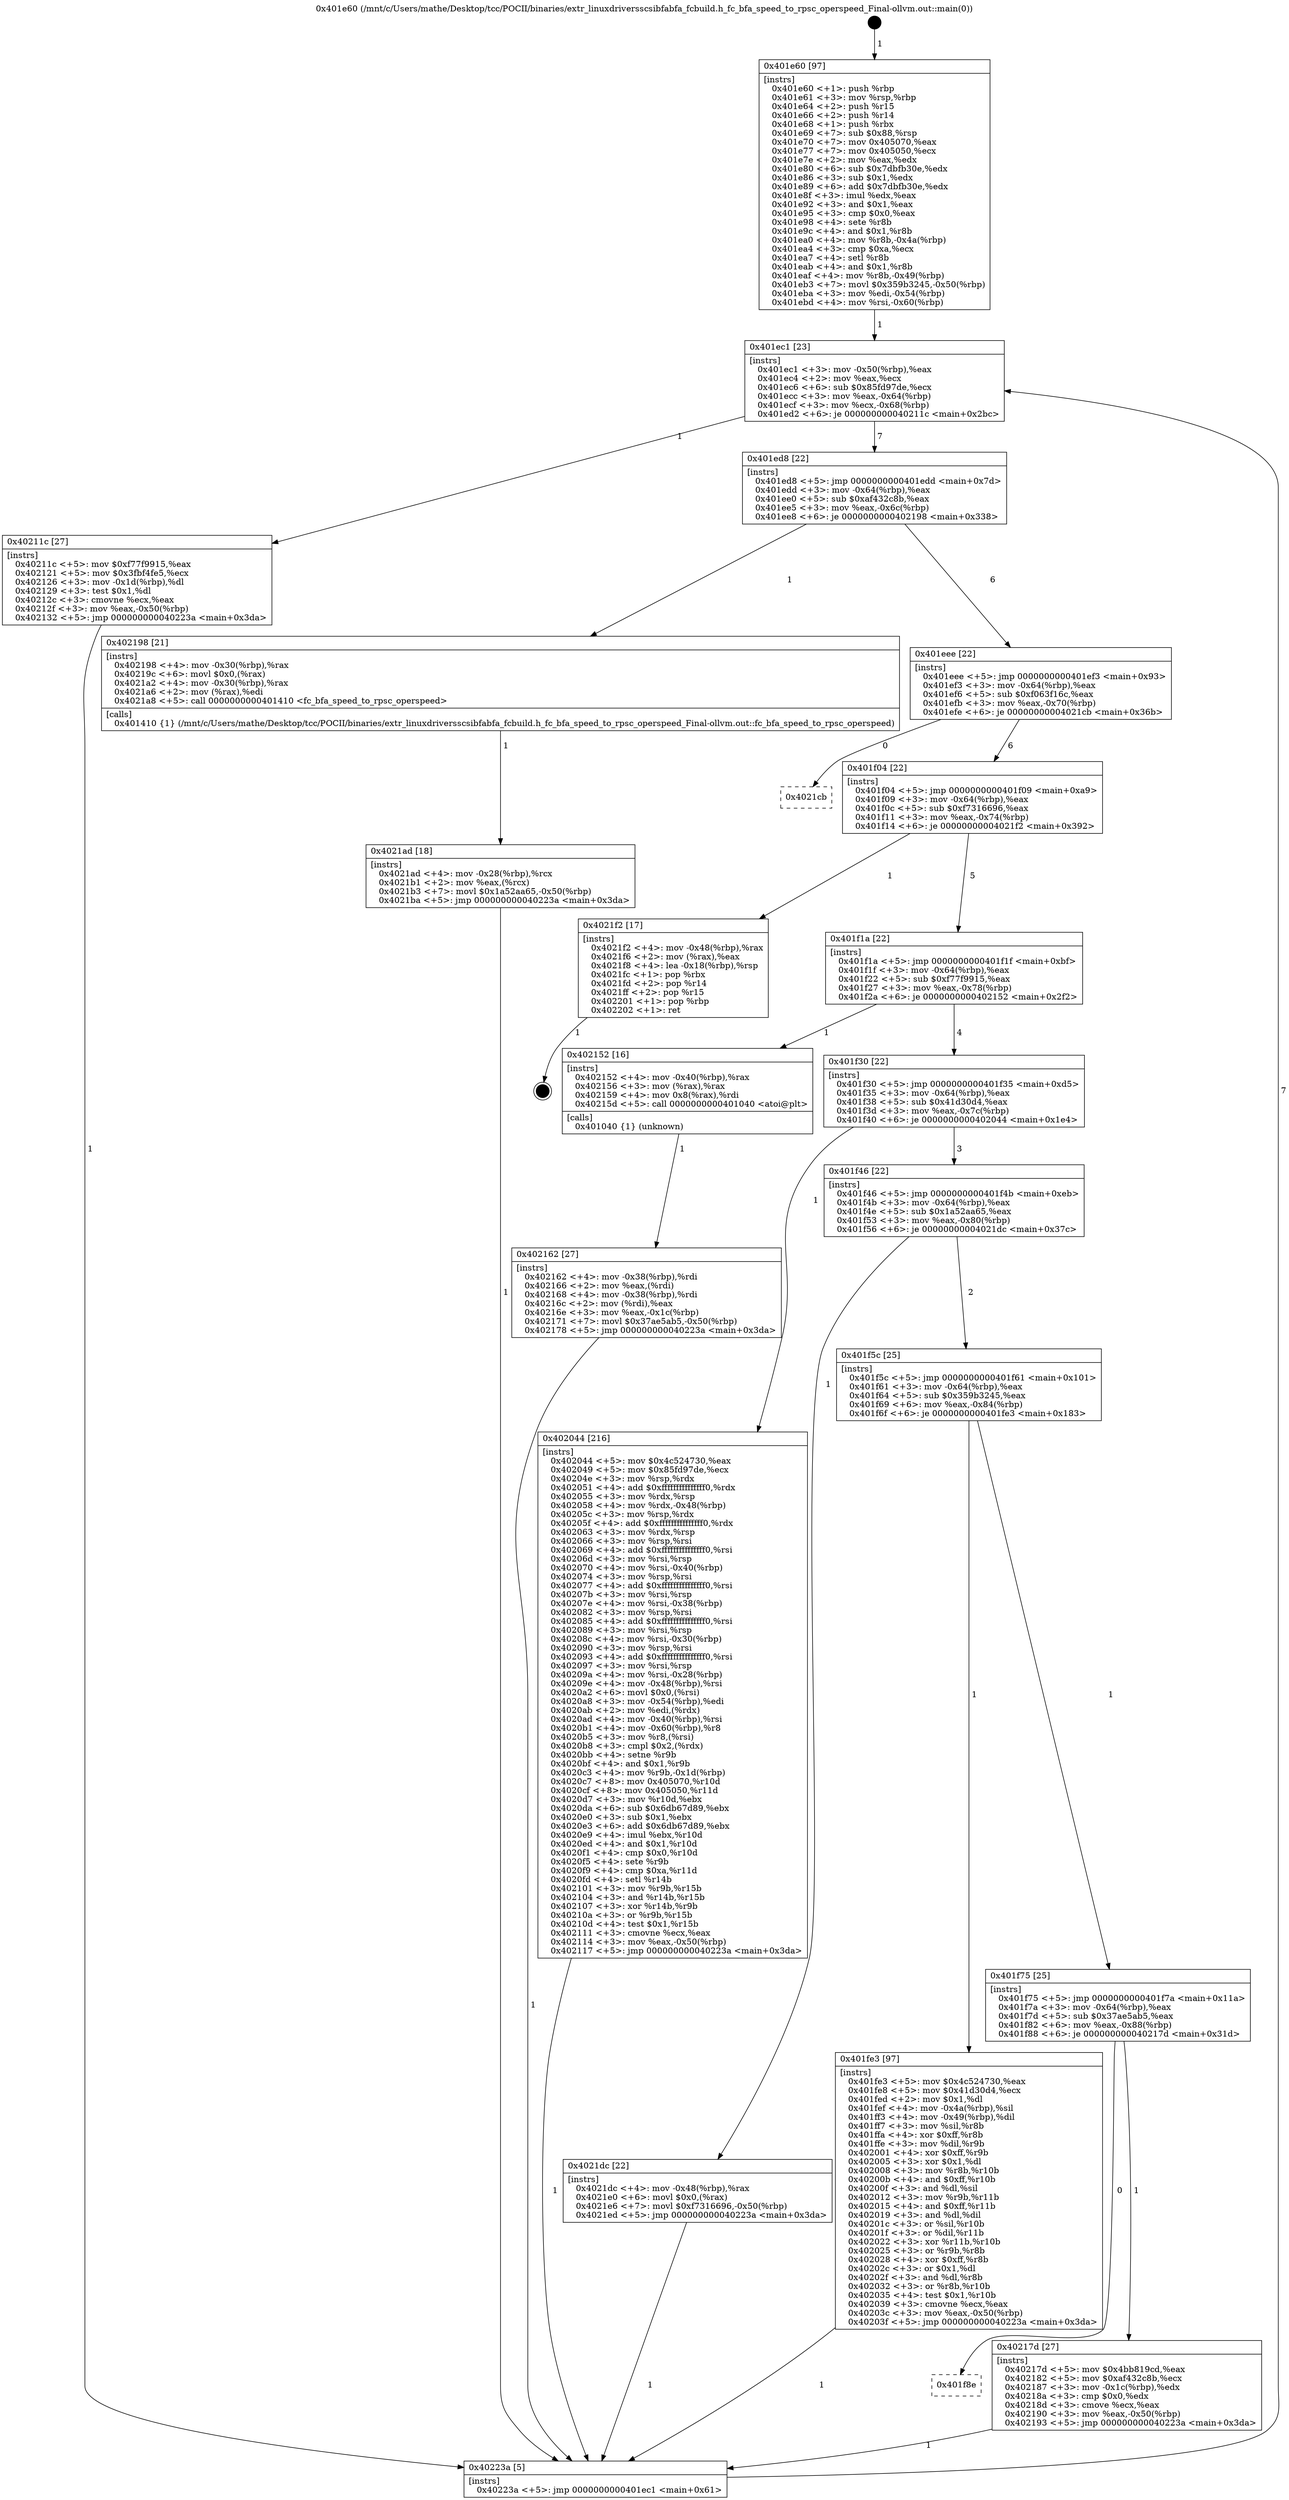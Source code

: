 digraph "0x401e60" {
  label = "0x401e60 (/mnt/c/Users/mathe/Desktop/tcc/POCII/binaries/extr_linuxdriversscsibfabfa_fcbuild.h_fc_bfa_speed_to_rpsc_operspeed_Final-ollvm.out::main(0))"
  labelloc = "t"
  node[shape=record]

  Entry [label="",width=0.3,height=0.3,shape=circle,fillcolor=black,style=filled]
  "0x401ec1" [label="{
     0x401ec1 [23]\l
     | [instrs]\l
     &nbsp;&nbsp;0x401ec1 \<+3\>: mov -0x50(%rbp),%eax\l
     &nbsp;&nbsp;0x401ec4 \<+2\>: mov %eax,%ecx\l
     &nbsp;&nbsp;0x401ec6 \<+6\>: sub $0x85fd97de,%ecx\l
     &nbsp;&nbsp;0x401ecc \<+3\>: mov %eax,-0x64(%rbp)\l
     &nbsp;&nbsp;0x401ecf \<+3\>: mov %ecx,-0x68(%rbp)\l
     &nbsp;&nbsp;0x401ed2 \<+6\>: je 000000000040211c \<main+0x2bc\>\l
  }"]
  "0x40211c" [label="{
     0x40211c [27]\l
     | [instrs]\l
     &nbsp;&nbsp;0x40211c \<+5\>: mov $0xf77f9915,%eax\l
     &nbsp;&nbsp;0x402121 \<+5\>: mov $0x3fbf4fe5,%ecx\l
     &nbsp;&nbsp;0x402126 \<+3\>: mov -0x1d(%rbp),%dl\l
     &nbsp;&nbsp;0x402129 \<+3\>: test $0x1,%dl\l
     &nbsp;&nbsp;0x40212c \<+3\>: cmovne %ecx,%eax\l
     &nbsp;&nbsp;0x40212f \<+3\>: mov %eax,-0x50(%rbp)\l
     &nbsp;&nbsp;0x402132 \<+5\>: jmp 000000000040223a \<main+0x3da\>\l
  }"]
  "0x401ed8" [label="{
     0x401ed8 [22]\l
     | [instrs]\l
     &nbsp;&nbsp;0x401ed8 \<+5\>: jmp 0000000000401edd \<main+0x7d\>\l
     &nbsp;&nbsp;0x401edd \<+3\>: mov -0x64(%rbp),%eax\l
     &nbsp;&nbsp;0x401ee0 \<+5\>: sub $0xaf432c8b,%eax\l
     &nbsp;&nbsp;0x401ee5 \<+3\>: mov %eax,-0x6c(%rbp)\l
     &nbsp;&nbsp;0x401ee8 \<+6\>: je 0000000000402198 \<main+0x338\>\l
  }"]
  Exit [label="",width=0.3,height=0.3,shape=circle,fillcolor=black,style=filled,peripheries=2]
  "0x402198" [label="{
     0x402198 [21]\l
     | [instrs]\l
     &nbsp;&nbsp;0x402198 \<+4\>: mov -0x30(%rbp),%rax\l
     &nbsp;&nbsp;0x40219c \<+6\>: movl $0x0,(%rax)\l
     &nbsp;&nbsp;0x4021a2 \<+4\>: mov -0x30(%rbp),%rax\l
     &nbsp;&nbsp;0x4021a6 \<+2\>: mov (%rax),%edi\l
     &nbsp;&nbsp;0x4021a8 \<+5\>: call 0000000000401410 \<fc_bfa_speed_to_rpsc_operspeed\>\l
     | [calls]\l
     &nbsp;&nbsp;0x401410 \{1\} (/mnt/c/Users/mathe/Desktop/tcc/POCII/binaries/extr_linuxdriversscsibfabfa_fcbuild.h_fc_bfa_speed_to_rpsc_operspeed_Final-ollvm.out::fc_bfa_speed_to_rpsc_operspeed)\l
  }"]
  "0x401eee" [label="{
     0x401eee [22]\l
     | [instrs]\l
     &nbsp;&nbsp;0x401eee \<+5\>: jmp 0000000000401ef3 \<main+0x93\>\l
     &nbsp;&nbsp;0x401ef3 \<+3\>: mov -0x64(%rbp),%eax\l
     &nbsp;&nbsp;0x401ef6 \<+5\>: sub $0xf063f16c,%eax\l
     &nbsp;&nbsp;0x401efb \<+3\>: mov %eax,-0x70(%rbp)\l
     &nbsp;&nbsp;0x401efe \<+6\>: je 00000000004021cb \<main+0x36b\>\l
  }"]
  "0x4021ad" [label="{
     0x4021ad [18]\l
     | [instrs]\l
     &nbsp;&nbsp;0x4021ad \<+4\>: mov -0x28(%rbp),%rcx\l
     &nbsp;&nbsp;0x4021b1 \<+2\>: mov %eax,(%rcx)\l
     &nbsp;&nbsp;0x4021b3 \<+7\>: movl $0x1a52aa65,-0x50(%rbp)\l
     &nbsp;&nbsp;0x4021ba \<+5\>: jmp 000000000040223a \<main+0x3da\>\l
  }"]
  "0x4021cb" [label="{
     0x4021cb\l
  }", style=dashed]
  "0x401f04" [label="{
     0x401f04 [22]\l
     | [instrs]\l
     &nbsp;&nbsp;0x401f04 \<+5\>: jmp 0000000000401f09 \<main+0xa9\>\l
     &nbsp;&nbsp;0x401f09 \<+3\>: mov -0x64(%rbp),%eax\l
     &nbsp;&nbsp;0x401f0c \<+5\>: sub $0xf7316696,%eax\l
     &nbsp;&nbsp;0x401f11 \<+3\>: mov %eax,-0x74(%rbp)\l
     &nbsp;&nbsp;0x401f14 \<+6\>: je 00000000004021f2 \<main+0x392\>\l
  }"]
  "0x401f8e" [label="{
     0x401f8e\l
  }", style=dashed]
  "0x4021f2" [label="{
     0x4021f2 [17]\l
     | [instrs]\l
     &nbsp;&nbsp;0x4021f2 \<+4\>: mov -0x48(%rbp),%rax\l
     &nbsp;&nbsp;0x4021f6 \<+2\>: mov (%rax),%eax\l
     &nbsp;&nbsp;0x4021f8 \<+4\>: lea -0x18(%rbp),%rsp\l
     &nbsp;&nbsp;0x4021fc \<+1\>: pop %rbx\l
     &nbsp;&nbsp;0x4021fd \<+2\>: pop %r14\l
     &nbsp;&nbsp;0x4021ff \<+2\>: pop %r15\l
     &nbsp;&nbsp;0x402201 \<+1\>: pop %rbp\l
     &nbsp;&nbsp;0x402202 \<+1\>: ret\l
  }"]
  "0x401f1a" [label="{
     0x401f1a [22]\l
     | [instrs]\l
     &nbsp;&nbsp;0x401f1a \<+5\>: jmp 0000000000401f1f \<main+0xbf\>\l
     &nbsp;&nbsp;0x401f1f \<+3\>: mov -0x64(%rbp),%eax\l
     &nbsp;&nbsp;0x401f22 \<+5\>: sub $0xf77f9915,%eax\l
     &nbsp;&nbsp;0x401f27 \<+3\>: mov %eax,-0x78(%rbp)\l
     &nbsp;&nbsp;0x401f2a \<+6\>: je 0000000000402152 \<main+0x2f2\>\l
  }"]
  "0x40217d" [label="{
     0x40217d [27]\l
     | [instrs]\l
     &nbsp;&nbsp;0x40217d \<+5\>: mov $0x4bb819cd,%eax\l
     &nbsp;&nbsp;0x402182 \<+5\>: mov $0xaf432c8b,%ecx\l
     &nbsp;&nbsp;0x402187 \<+3\>: mov -0x1c(%rbp),%edx\l
     &nbsp;&nbsp;0x40218a \<+3\>: cmp $0x0,%edx\l
     &nbsp;&nbsp;0x40218d \<+3\>: cmove %ecx,%eax\l
     &nbsp;&nbsp;0x402190 \<+3\>: mov %eax,-0x50(%rbp)\l
     &nbsp;&nbsp;0x402193 \<+5\>: jmp 000000000040223a \<main+0x3da\>\l
  }"]
  "0x402152" [label="{
     0x402152 [16]\l
     | [instrs]\l
     &nbsp;&nbsp;0x402152 \<+4\>: mov -0x40(%rbp),%rax\l
     &nbsp;&nbsp;0x402156 \<+3\>: mov (%rax),%rax\l
     &nbsp;&nbsp;0x402159 \<+4\>: mov 0x8(%rax),%rdi\l
     &nbsp;&nbsp;0x40215d \<+5\>: call 0000000000401040 \<atoi@plt\>\l
     | [calls]\l
     &nbsp;&nbsp;0x401040 \{1\} (unknown)\l
  }"]
  "0x401f30" [label="{
     0x401f30 [22]\l
     | [instrs]\l
     &nbsp;&nbsp;0x401f30 \<+5\>: jmp 0000000000401f35 \<main+0xd5\>\l
     &nbsp;&nbsp;0x401f35 \<+3\>: mov -0x64(%rbp),%eax\l
     &nbsp;&nbsp;0x401f38 \<+5\>: sub $0x41d30d4,%eax\l
     &nbsp;&nbsp;0x401f3d \<+3\>: mov %eax,-0x7c(%rbp)\l
     &nbsp;&nbsp;0x401f40 \<+6\>: je 0000000000402044 \<main+0x1e4\>\l
  }"]
  "0x402162" [label="{
     0x402162 [27]\l
     | [instrs]\l
     &nbsp;&nbsp;0x402162 \<+4\>: mov -0x38(%rbp),%rdi\l
     &nbsp;&nbsp;0x402166 \<+2\>: mov %eax,(%rdi)\l
     &nbsp;&nbsp;0x402168 \<+4\>: mov -0x38(%rbp),%rdi\l
     &nbsp;&nbsp;0x40216c \<+2\>: mov (%rdi),%eax\l
     &nbsp;&nbsp;0x40216e \<+3\>: mov %eax,-0x1c(%rbp)\l
     &nbsp;&nbsp;0x402171 \<+7\>: movl $0x37ae5ab5,-0x50(%rbp)\l
     &nbsp;&nbsp;0x402178 \<+5\>: jmp 000000000040223a \<main+0x3da\>\l
  }"]
  "0x402044" [label="{
     0x402044 [216]\l
     | [instrs]\l
     &nbsp;&nbsp;0x402044 \<+5\>: mov $0x4c524730,%eax\l
     &nbsp;&nbsp;0x402049 \<+5\>: mov $0x85fd97de,%ecx\l
     &nbsp;&nbsp;0x40204e \<+3\>: mov %rsp,%rdx\l
     &nbsp;&nbsp;0x402051 \<+4\>: add $0xfffffffffffffff0,%rdx\l
     &nbsp;&nbsp;0x402055 \<+3\>: mov %rdx,%rsp\l
     &nbsp;&nbsp;0x402058 \<+4\>: mov %rdx,-0x48(%rbp)\l
     &nbsp;&nbsp;0x40205c \<+3\>: mov %rsp,%rdx\l
     &nbsp;&nbsp;0x40205f \<+4\>: add $0xfffffffffffffff0,%rdx\l
     &nbsp;&nbsp;0x402063 \<+3\>: mov %rdx,%rsp\l
     &nbsp;&nbsp;0x402066 \<+3\>: mov %rsp,%rsi\l
     &nbsp;&nbsp;0x402069 \<+4\>: add $0xfffffffffffffff0,%rsi\l
     &nbsp;&nbsp;0x40206d \<+3\>: mov %rsi,%rsp\l
     &nbsp;&nbsp;0x402070 \<+4\>: mov %rsi,-0x40(%rbp)\l
     &nbsp;&nbsp;0x402074 \<+3\>: mov %rsp,%rsi\l
     &nbsp;&nbsp;0x402077 \<+4\>: add $0xfffffffffffffff0,%rsi\l
     &nbsp;&nbsp;0x40207b \<+3\>: mov %rsi,%rsp\l
     &nbsp;&nbsp;0x40207e \<+4\>: mov %rsi,-0x38(%rbp)\l
     &nbsp;&nbsp;0x402082 \<+3\>: mov %rsp,%rsi\l
     &nbsp;&nbsp;0x402085 \<+4\>: add $0xfffffffffffffff0,%rsi\l
     &nbsp;&nbsp;0x402089 \<+3\>: mov %rsi,%rsp\l
     &nbsp;&nbsp;0x40208c \<+4\>: mov %rsi,-0x30(%rbp)\l
     &nbsp;&nbsp;0x402090 \<+3\>: mov %rsp,%rsi\l
     &nbsp;&nbsp;0x402093 \<+4\>: add $0xfffffffffffffff0,%rsi\l
     &nbsp;&nbsp;0x402097 \<+3\>: mov %rsi,%rsp\l
     &nbsp;&nbsp;0x40209a \<+4\>: mov %rsi,-0x28(%rbp)\l
     &nbsp;&nbsp;0x40209e \<+4\>: mov -0x48(%rbp),%rsi\l
     &nbsp;&nbsp;0x4020a2 \<+6\>: movl $0x0,(%rsi)\l
     &nbsp;&nbsp;0x4020a8 \<+3\>: mov -0x54(%rbp),%edi\l
     &nbsp;&nbsp;0x4020ab \<+2\>: mov %edi,(%rdx)\l
     &nbsp;&nbsp;0x4020ad \<+4\>: mov -0x40(%rbp),%rsi\l
     &nbsp;&nbsp;0x4020b1 \<+4\>: mov -0x60(%rbp),%r8\l
     &nbsp;&nbsp;0x4020b5 \<+3\>: mov %r8,(%rsi)\l
     &nbsp;&nbsp;0x4020b8 \<+3\>: cmpl $0x2,(%rdx)\l
     &nbsp;&nbsp;0x4020bb \<+4\>: setne %r9b\l
     &nbsp;&nbsp;0x4020bf \<+4\>: and $0x1,%r9b\l
     &nbsp;&nbsp;0x4020c3 \<+4\>: mov %r9b,-0x1d(%rbp)\l
     &nbsp;&nbsp;0x4020c7 \<+8\>: mov 0x405070,%r10d\l
     &nbsp;&nbsp;0x4020cf \<+8\>: mov 0x405050,%r11d\l
     &nbsp;&nbsp;0x4020d7 \<+3\>: mov %r10d,%ebx\l
     &nbsp;&nbsp;0x4020da \<+6\>: sub $0x6db67d89,%ebx\l
     &nbsp;&nbsp;0x4020e0 \<+3\>: sub $0x1,%ebx\l
     &nbsp;&nbsp;0x4020e3 \<+6\>: add $0x6db67d89,%ebx\l
     &nbsp;&nbsp;0x4020e9 \<+4\>: imul %ebx,%r10d\l
     &nbsp;&nbsp;0x4020ed \<+4\>: and $0x1,%r10d\l
     &nbsp;&nbsp;0x4020f1 \<+4\>: cmp $0x0,%r10d\l
     &nbsp;&nbsp;0x4020f5 \<+4\>: sete %r9b\l
     &nbsp;&nbsp;0x4020f9 \<+4\>: cmp $0xa,%r11d\l
     &nbsp;&nbsp;0x4020fd \<+4\>: setl %r14b\l
     &nbsp;&nbsp;0x402101 \<+3\>: mov %r9b,%r15b\l
     &nbsp;&nbsp;0x402104 \<+3\>: and %r14b,%r15b\l
     &nbsp;&nbsp;0x402107 \<+3\>: xor %r14b,%r9b\l
     &nbsp;&nbsp;0x40210a \<+3\>: or %r9b,%r15b\l
     &nbsp;&nbsp;0x40210d \<+4\>: test $0x1,%r15b\l
     &nbsp;&nbsp;0x402111 \<+3\>: cmovne %ecx,%eax\l
     &nbsp;&nbsp;0x402114 \<+3\>: mov %eax,-0x50(%rbp)\l
     &nbsp;&nbsp;0x402117 \<+5\>: jmp 000000000040223a \<main+0x3da\>\l
  }"]
  "0x401f46" [label="{
     0x401f46 [22]\l
     | [instrs]\l
     &nbsp;&nbsp;0x401f46 \<+5\>: jmp 0000000000401f4b \<main+0xeb\>\l
     &nbsp;&nbsp;0x401f4b \<+3\>: mov -0x64(%rbp),%eax\l
     &nbsp;&nbsp;0x401f4e \<+5\>: sub $0x1a52aa65,%eax\l
     &nbsp;&nbsp;0x401f53 \<+3\>: mov %eax,-0x80(%rbp)\l
     &nbsp;&nbsp;0x401f56 \<+6\>: je 00000000004021dc \<main+0x37c\>\l
  }"]
  "0x401e60" [label="{
     0x401e60 [97]\l
     | [instrs]\l
     &nbsp;&nbsp;0x401e60 \<+1\>: push %rbp\l
     &nbsp;&nbsp;0x401e61 \<+3\>: mov %rsp,%rbp\l
     &nbsp;&nbsp;0x401e64 \<+2\>: push %r15\l
     &nbsp;&nbsp;0x401e66 \<+2\>: push %r14\l
     &nbsp;&nbsp;0x401e68 \<+1\>: push %rbx\l
     &nbsp;&nbsp;0x401e69 \<+7\>: sub $0x88,%rsp\l
     &nbsp;&nbsp;0x401e70 \<+7\>: mov 0x405070,%eax\l
     &nbsp;&nbsp;0x401e77 \<+7\>: mov 0x405050,%ecx\l
     &nbsp;&nbsp;0x401e7e \<+2\>: mov %eax,%edx\l
     &nbsp;&nbsp;0x401e80 \<+6\>: sub $0x7dbfb30e,%edx\l
     &nbsp;&nbsp;0x401e86 \<+3\>: sub $0x1,%edx\l
     &nbsp;&nbsp;0x401e89 \<+6\>: add $0x7dbfb30e,%edx\l
     &nbsp;&nbsp;0x401e8f \<+3\>: imul %edx,%eax\l
     &nbsp;&nbsp;0x401e92 \<+3\>: and $0x1,%eax\l
     &nbsp;&nbsp;0x401e95 \<+3\>: cmp $0x0,%eax\l
     &nbsp;&nbsp;0x401e98 \<+4\>: sete %r8b\l
     &nbsp;&nbsp;0x401e9c \<+4\>: and $0x1,%r8b\l
     &nbsp;&nbsp;0x401ea0 \<+4\>: mov %r8b,-0x4a(%rbp)\l
     &nbsp;&nbsp;0x401ea4 \<+3\>: cmp $0xa,%ecx\l
     &nbsp;&nbsp;0x401ea7 \<+4\>: setl %r8b\l
     &nbsp;&nbsp;0x401eab \<+4\>: and $0x1,%r8b\l
     &nbsp;&nbsp;0x401eaf \<+4\>: mov %r8b,-0x49(%rbp)\l
     &nbsp;&nbsp;0x401eb3 \<+7\>: movl $0x359b3245,-0x50(%rbp)\l
     &nbsp;&nbsp;0x401eba \<+3\>: mov %edi,-0x54(%rbp)\l
     &nbsp;&nbsp;0x401ebd \<+4\>: mov %rsi,-0x60(%rbp)\l
  }"]
  "0x4021dc" [label="{
     0x4021dc [22]\l
     | [instrs]\l
     &nbsp;&nbsp;0x4021dc \<+4\>: mov -0x48(%rbp),%rax\l
     &nbsp;&nbsp;0x4021e0 \<+6\>: movl $0x0,(%rax)\l
     &nbsp;&nbsp;0x4021e6 \<+7\>: movl $0xf7316696,-0x50(%rbp)\l
     &nbsp;&nbsp;0x4021ed \<+5\>: jmp 000000000040223a \<main+0x3da\>\l
  }"]
  "0x401f5c" [label="{
     0x401f5c [25]\l
     | [instrs]\l
     &nbsp;&nbsp;0x401f5c \<+5\>: jmp 0000000000401f61 \<main+0x101\>\l
     &nbsp;&nbsp;0x401f61 \<+3\>: mov -0x64(%rbp),%eax\l
     &nbsp;&nbsp;0x401f64 \<+5\>: sub $0x359b3245,%eax\l
     &nbsp;&nbsp;0x401f69 \<+6\>: mov %eax,-0x84(%rbp)\l
     &nbsp;&nbsp;0x401f6f \<+6\>: je 0000000000401fe3 \<main+0x183\>\l
  }"]
  "0x40223a" [label="{
     0x40223a [5]\l
     | [instrs]\l
     &nbsp;&nbsp;0x40223a \<+5\>: jmp 0000000000401ec1 \<main+0x61\>\l
  }"]
  "0x401fe3" [label="{
     0x401fe3 [97]\l
     | [instrs]\l
     &nbsp;&nbsp;0x401fe3 \<+5\>: mov $0x4c524730,%eax\l
     &nbsp;&nbsp;0x401fe8 \<+5\>: mov $0x41d30d4,%ecx\l
     &nbsp;&nbsp;0x401fed \<+2\>: mov $0x1,%dl\l
     &nbsp;&nbsp;0x401fef \<+4\>: mov -0x4a(%rbp),%sil\l
     &nbsp;&nbsp;0x401ff3 \<+4\>: mov -0x49(%rbp),%dil\l
     &nbsp;&nbsp;0x401ff7 \<+3\>: mov %sil,%r8b\l
     &nbsp;&nbsp;0x401ffa \<+4\>: xor $0xff,%r8b\l
     &nbsp;&nbsp;0x401ffe \<+3\>: mov %dil,%r9b\l
     &nbsp;&nbsp;0x402001 \<+4\>: xor $0xff,%r9b\l
     &nbsp;&nbsp;0x402005 \<+3\>: xor $0x1,%dl\l
     &nbsp;&nbsp;0x402008 \<+3\>: mov %r8b,%r10b\l
     &nbsp;&nbsp;0x40200b \<+4\>: and $0xff,%r10b\l
     &nbsp;&nbsp;0x40200f \<+3\>: and %dl,%sil\l
     &nbsp;&nbsp;0x402012 \<+3\>: mov %r9b,%r11b\l
     &nbsp;&nbsp;0x402015 \<+4\>: and $0xff,%r11b\l
     &nbsp;&nbsp;0x402019 \<+3\>: and %dl,%dil\l
     &nbsp;&nbsp;0x40201c \<+3\>: or %sil,%r10b\l
     &nbsp;&nbsp;0x40201f \<+3\>: or %dil,%r11b\l
     &nbsp;&nbsp;0x402022 \<+3\>: xor %r11b,%r10b\l
     &nbsp;&nbsp;0x402025 \<+3\>: or %r9b,%r8b\l
     &nbsp;&nbsp;0x402028 \<+4\>: xor $0xff,%r8b\l
     &nbsp;&nbsp;0x40202c \<+3\>: or $0x1,%dl\l
     &nbsp;&nbsp;0x40202f \<+3\>: and %dl,%r8b\l
     &nbsp;&nbsp;0x402032 \<+3\>: or %r8b,%r10b\l
     &nbsp;&nbsp;0x402035 \<+4\>: test $0x1,%r10b\l
     &nbsp;&nbsp;0x402039 \<+3\>: cmovne %ecx,%eax\l
     &nbsp;&nbsp;0x40203c \<+3\>: mov %eax,-0x50(%rbp)\l
     &nbsp;&nbsp;0x40203f \<+5\>: jmp 000000000040223a \<main+0x3da\>\l
  }"]
  "0x401f75" [label="{
     0x401f75 [25]\l
     | [instrs]\l
     &nbsp;&nbsp;0x401f75 \<+5\>: jmp 0000000000401f7a \<main+0x11a\>\l
     &nbsp;&nbsp;0x401f7a \<+3\>: mov -0x64(%rbp),%eax\l
     &nbsp;&nbsp;0x401f7d \<+5\>: sub $0x37ae5ab5,%eax\l
     &nbsp;&nbsp;0x401f82 \<+6\>: mov %eax,-0x88(%rbp)\l
     &nbsp;&nbsp;0x401f88 \<+6\>: je 000000000040217d \<main+0x31d\>\l
  }"]
  Entry -> "0x401e60" [label=" 1"]
  "0x401ec1" -> "0x40211c" [label=" 1"]
  "0x401ec1" -> "0x401ed8" [label=" 7"]
  "0x4021f2" -> Exit [label=" 1"]
  "0x401ed8" -> "0x402198" [label=" 1"]
  "0x401ed8" -> "0x401eee" [label=" 6"]
  "0x4021dc" -> "0x40223a" [label=" 1"]
  "0x401eee" -> "0x4021cb" [label=" 0"]
  "0x401eee" -> "0x401f04" [label=" 6"]
  "0x4021ad" -> "0x40223a" [label=" 1"]
  "0x401f04" -> "0x4021f2" [label=" 1"]
  "0x401f04" -> "0x401f1a" [label=" 5"]
  "0x402198" -> "0x4021ad" [label=" 1"]
  "0x401f1a" -> "0x402152" [label=" 1"]
  "0x401f1a" -> "0x401f30" [label=" 4"]
  "0x40217d" -> "0x40223a" [label=" 1"]
  "0x401f30" -> "0x402044" [label=" 1"]
  "0x401f30" -> "0x401f46" [label=" 3"]
  "0x401f75" -> "0x40217d" [label=" 1"]
  "0x401f46" -> "0x4021dc" [label=" 1"]
  "0x401f46" -> "0x401f5c" [label=" 2"]
  "0x401f75" -> "0x401f8e" [label=" 0"]
  "0x401f5c" -> "0x401fe3" [label=" 1"]
  "0x401f5c" -> "0x401f75" [label=" 1"]
  "0x401fe3" -> "0x40223a" [label=" 1"]
  "0x401e60" -> "0x401ec1" [label=" 1"]
  "0x40223a" -> "0x401ec1" [label=" 7"]
  "0x402044" -> "0x40223a" [label=" 1"]
  "0x40211c" -> "0x40223a" [label=" 1"]
  "0x402152" -> "0x402162" [label=" 1"]
  "0x402162" -> "0x40223a" [label=" 1"]
}
